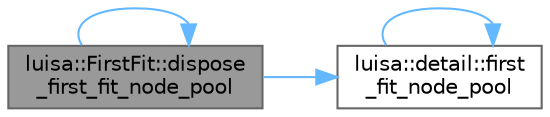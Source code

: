 digraph "luisa::FirstFit::dispose_first_fit_node_pool"
{
 // LATEX_PDF_SIZE
  bgcolor="transparent";
  edge [fontname=Helvetica,fontsize=10,labelfontname=Helvetica,labelfontsize=10];
  node [fontname=Helvetica,fontsize=10,shape=box,height=0.2,width=0.4];
  rankdir="LR";
  Node1 [id="Node000001",label="luisa::FirstFit::dispose\l_first_fit_node_pool",height=0.2,width=0.4,color="gray40", fillcolor="grey60", style="filled", fontcolor="black",tooltip=" "];
  Node1 -> Node1 [id="edge4_Node000001_Node000001",color="steelblue1",style="solid",tooltip=" "];
  Node1 -> Node2 [id="edge5_Node000001_Node000002",color="steelblue1",style="solid",tooltip=" "];
  Node2 [id="Node000002",label="luisa::detail::first\l_fit_node_pool",height=0.2,width=0.4,color="grey40", fillcolor="white", style="filled",URL="$namespaceluisa_1_1detail.html#a099887347f6c5136844f3c4bb225cfcd",tooltip=" "];
  Node2 -> Node2 [id="edge6_Node000002_Node000002",color="steelblue1",style="solid",tooltip=" "];
}
